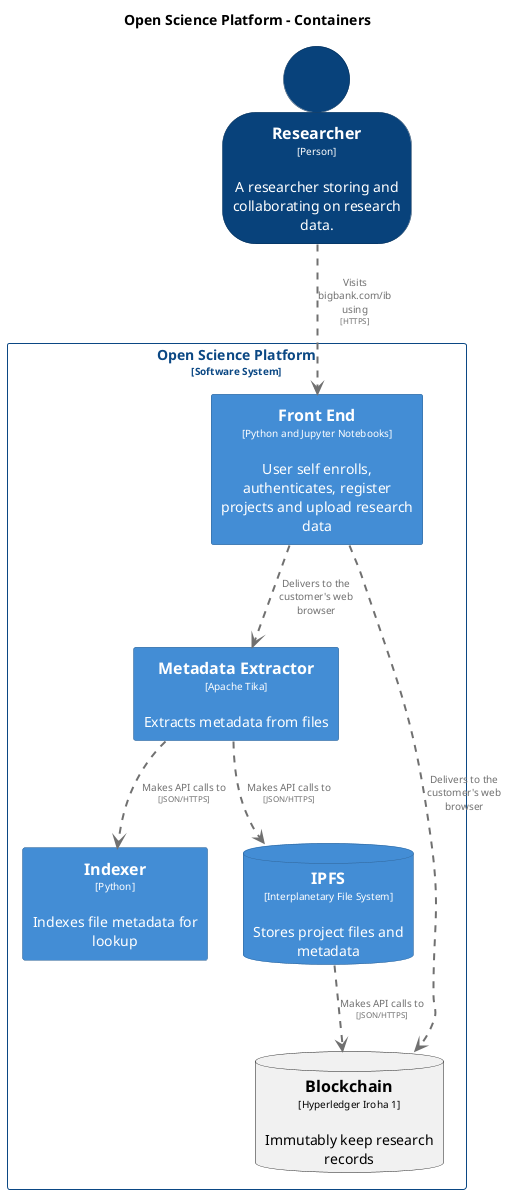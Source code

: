 @startuml
set separator none
title Open Science Platform - Containers

top to bottom direction

skinparam {
  arrowFontSize 10
  defaultTextAlignment center
  wrapWidth 200
  maxMessageSize 100
}

hide stereotype

skinparam rectangle<<OpenSciencePlatform.Indexer>> {
  BackgroundColor #438dd5
  FontColor #ffffff
  BorderColor #2e6295
  shadowing false
}
skinparam database<<OpenSciencePlatform.IPFS>> {
  BackgroundColor #438dd5
  FontColor #ffffff
  BorderColor #2e6295
  shadowing false
}
skinparam rectangle<<OpenSciencePlatform.Blockchain>> {
  BackgroundColor #999999
  FontColor #ffffff
  BorderColor #6b6b6b
  shadowing false
}

skinparam person<<Researcher>> {
  BackgroundColor #08427b
  FontColor #ffffff
  BorderColor #052e56
  shadowing false
}
skinparam rectangle<<OpenSciencePlatform.MetadataExtractor>> {
  BackgroundColor #438dd5
  FontColor #ffffff
  BorderColor #2e6295
  shadowing false
}
skinparam rectangle<<OpenSciencePlatform.FrontEnd>> {
  BackgroundColor #438dd5
  FontColor #ffffff
  BorderColor #2e6295
  shadowing false
}
skinparam rectangle<<OpenSciencePlatform>> {
  BorderColor #0b4884
  FontColor #0b4884
  shadowing false
}

person "==Researcher\n<size:10>[Person]</size>\n\nA researcher storing and collaborating on research data." <<Researcher>> as Researcher

rectangle "Open Science Platform\n<size:10>[Software System]</size>" <<OpenSciencePlatform>> {
  rectangle "==Front End\n<size:10>[Python and Jupyter Notebooks]</size>\n\nUser self enrolls, authenticates, register projects and upload research data " <<OpenSciencePlatform.FrontEnd>> as OpenSciencePlatform.FrontEnd
  rectangle "==Indexer\n<size:10>[Python]</size>\n\nIndexes file metadata for lookup" <<OpenSciencePlatform.Indexer>> as OpenSciencePlatform.Indexer
  database "==IPFS\n<size:10>[Interplanetary File System]</size>\n\nStores project files and metadata" <<OpenSciencePlatform.IPFS>> as OpenSciencePlatform.IPFS
  rectangle "==Metadata Extractor\n<size:10>[Apache Tika]</size>\n\nExtracts metadata from files" <<OpenSciencePlatform.MetadataExtractor>> as OpenSciencePlatform.MetadataExtractor
  database "==Blockchain\n<size:10>[Hyperledger Iroha 1]</size>\n\nImmutably keep research records" <<OpenSciencePlatform.Blockchain>> as OpenSciencePlatform.Blockchain
  
  
}


Researcher .[#707070,thickness=2].> OpenSciencePlatform.FrontEnd : "<color:#707070>Visits bigbank.com/ib using\n<color:#707070><size:8>[HTTPS]</size>"
OpenSciencePlatform.FrontEnd .[#707070,thickness=2].> OpenSciencePlatform.MetadataExtractor : "<color:#707070>Delivers to the customer's web browser"
OpenSciencePlatform.FrontEnd .[#707070,thickness=2].> OpenSciencePlatform.Blockchain : "<color:#707070>Delivers to the customer's web browser"
OpenSciencePlatform.MetadataExtractor .[#707070,thickness=2].> OpenSciencePlatform.Indexer : "<color:#707070>Makes API calls to\n<color:#707070><size:8>[JSON/HTTPS]</size>"
OpenSciencePlatform.MetadataExtractor .[#707070,thickness=2].> OpenSciencePlatform.IPFS : "<color:#707070>Makes API calls to\n<color:#707070><size:8>[JSON/HTTPS]</size>"
OpenSciencePlatform.IPFS .[#707070,thickness=2].> OpenSciencePlatform.Blockchain : "<color:#707070>Makes API calls to\n<color:#707070><size:8>[JSON/HTTPS]</size>"

@enduml

